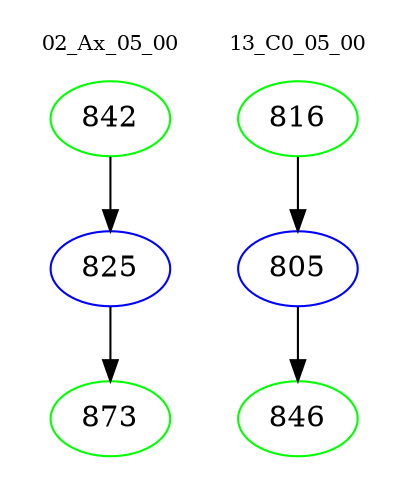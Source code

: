 digraph{
subgraph cluster_0 {
color = white
label = "02_Ax_05_00";
fontsize=10;
T0_842 [label="842", color="green"]
T0_842 -> T0_825 [color="black"]
T0_825 [label="825", color="blue"]
T0_825 -> T0_873 [color="black"]
T0_873 [label="873", color="green"]
}
subgraph cluster_1 {
color = white
label = "13_C0_05_00";
fontsize=10;
T1_816 [label="816", color="green"]
T1_816 -> T1_805 [color="black"]
T1_805 [label="805", color="blue"]
T1_805 -> T1_846 [color="black"]
T1_846 [label="846", color="green"]
}
}

